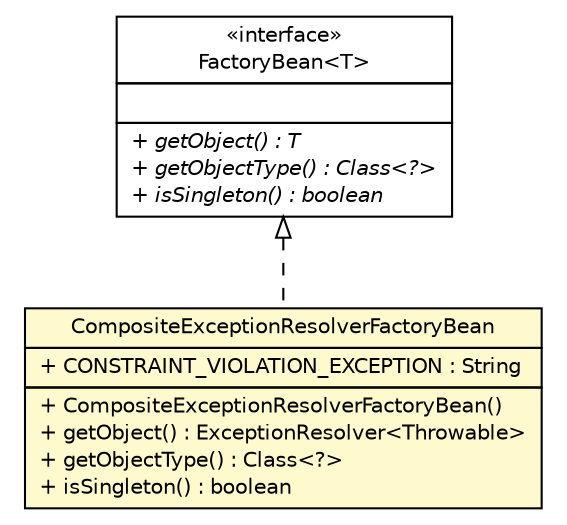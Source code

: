 #!/usr/local/bin/dot
#
# Class diagram 
# Generated by UMLGraph version R5_6-24-gf6e263 (http://www.umlgraph.org/)
#

digraph G {
	edge [fontname="Helvetica",fontsize=10,labelfontname="Helvetica",labelfontsize=10];
	node [fontname="Helvetica",fontsize=10,shape=plaintext];
	nodesep=0.25;
	ranksep=0.5;
	// com.yirendai.oss.lib.errorhandle.starter.CompositeExceptionResolverFactoryBean
	c605 [label=<<table title="com.yirendai.oss.lib.errorhandle.starter.CompositeExceptionResolverFactoryBean" border="0" cellborder="1" cellspacing="0" cellpadding="2" port="p" bgcolor="lemonChiffon" href="./CompositeExceptionResolverFactoryBean.html">
		<tr><td><table border="0" cellspacing="0" cellpadding="1">
<tr><td align="center" balign="center"> CompositeExceptionResolverFactoryBean </td></tr>
		</table></td></tr>
		<tr><td><table border="0" cellspacing="0" cellpadding="1">
<tr><td align="left" balign="left"> + CONSTRAINT_VIOLATION_EXCEPTION : String </td></tr>
		</table></td></tr>
		<tr><td><table border="0" cellspacing="0" cellpadding="1">
<tr><td align="left" balign="left"> + CompositeExceptionResolverFactoryBean() </td></tr>
<tr><td align="left" balign="left"> + getObject() : ExceptionResolver&lt;Throwable&gt; </td></tr>
<tr><td align="left" balign="left"> + getObjectType() : Class&lt;?&gt; </td></tr>
<tr><td align="left" balign="left"> + isSingleton() : boolean </td></tr>
		</table></td></tr>
		</table>>, URL="./CompositeExceptionResolverFactoryBean.html", fontname="Helvetica", fontcolor="black", fontsize=10.0];
	//com.yirendai.oss.lib.errorhandle.starter.CompositeExceptionResolverFactoryBean implements org.springframework.beans.factory.FactoryBean<T>
	c629:p -> c605:p [dir=back,arrowtail=empty,style=dashed];
	// org.springframework.beans.factory.FactoryBean<T>
	c629 [label=<<table title="org.springframework.beans.factory.FactoryBean" border="0" cellborder="1" cellspacing="0" cellpadding="2" port="p" href="http://java.sun.com/j2se/1.4.2/docs/api/org/springframework/beans/factory/FactoryBean.html">
		<tr><td><table border="0" cellspacing="0" cellpadding="1">
<tr><td align="center" balign="center"> &#171;interface&#187; </td></tr>
<tr><td align="center" balign="center"> FactoryBean&lt;T&gt; </td></tr>
		</table></td></tr>
		<tr><td><table border="0" cellspacing="0" cellpadding="1">
<tr><td align="left" balign="left">  </td></tr>
		</table></td></tr>
		<tr><td><table border="0" cellspacing="0" cellpadding="1">
<tr><td align="left" balign="left"><font face="Helvetica-Oblique" point-size="10.0"> + getObject() : T </font></td></tr>
<tr><td align="left" balign="left"><font face="Helvetica-Oblique" point-size="10.0"> + getObjectType() : Class&lt;?&gt; </font></td></tr>
<tr><td align="left" balign="left"><font face="Helvetica-Oblique" point-size="10.0"> + isSingleton() : boolean </font></td></tr>
		</table></td></tr>
		</table>>, URL="http://java.sun.com/j2se/1.4.2/docs/api/org/springframework/beans/factory/FactoryBean.html", fontname="Helvetica", fontcolor="black", fontsize=10.0];
}

